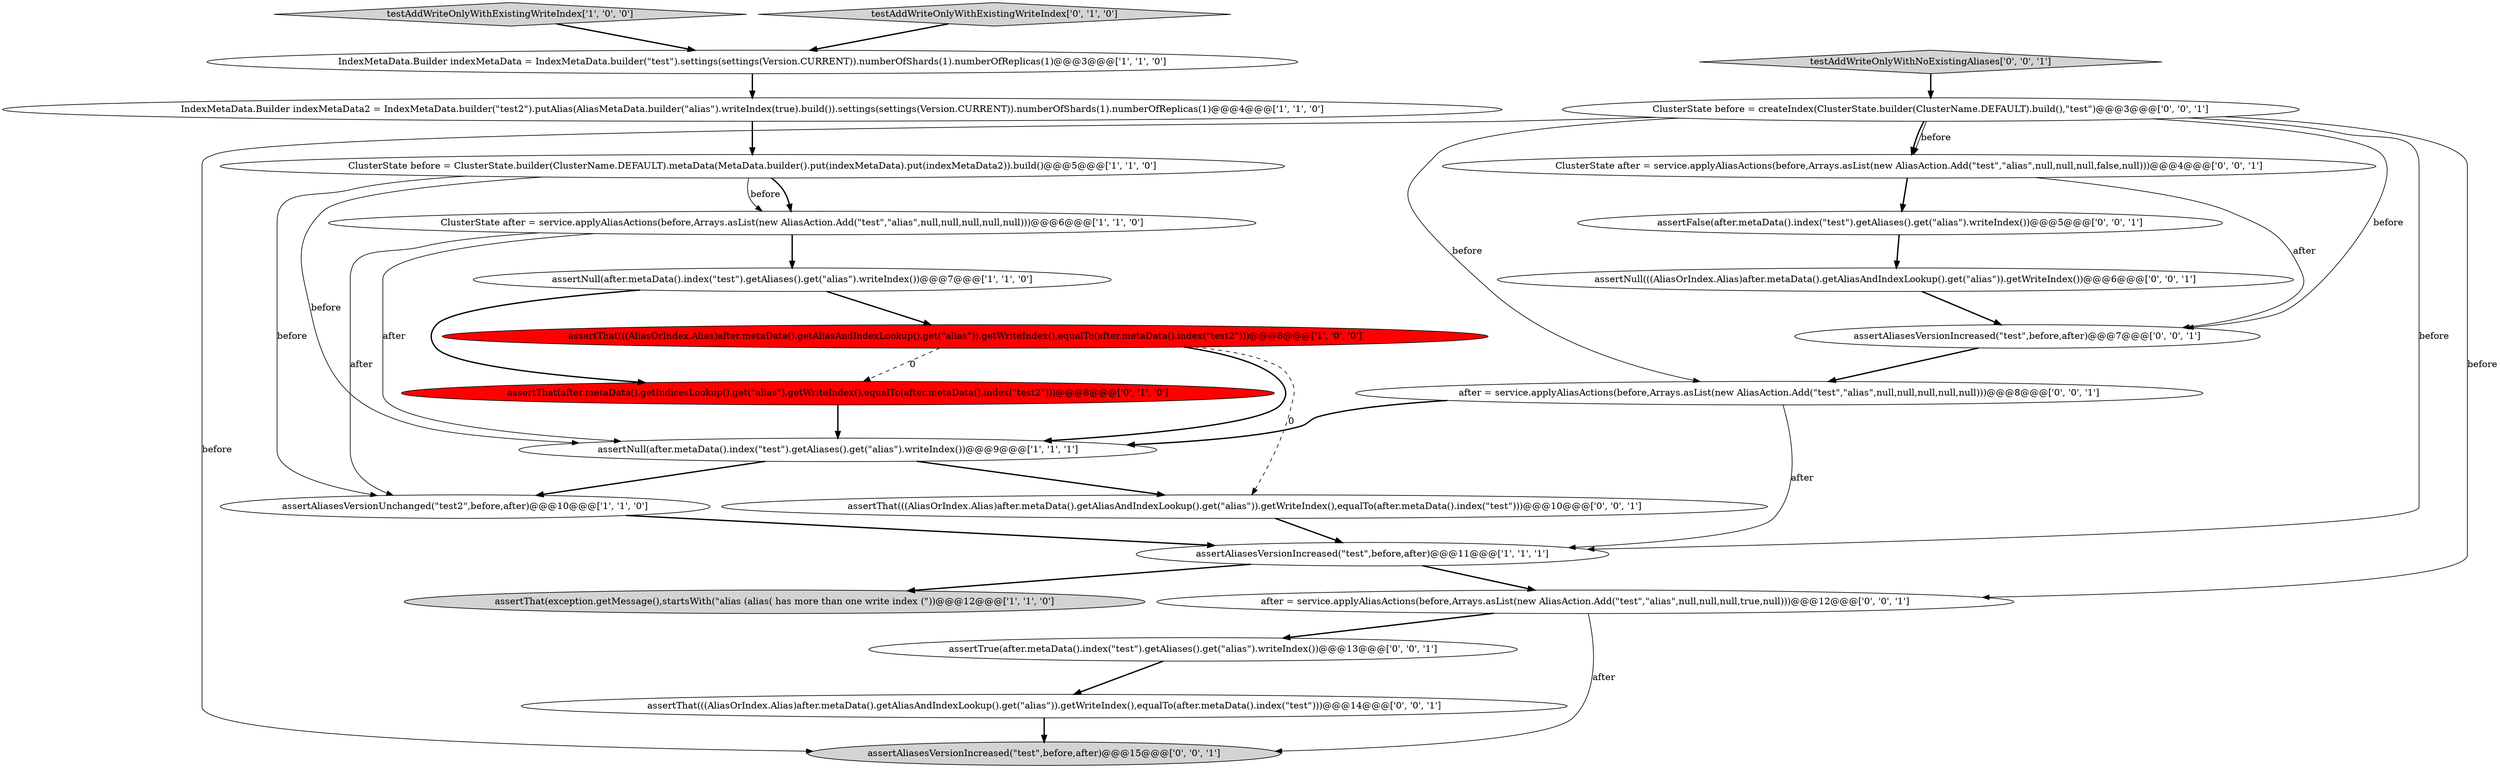 digraph {
7 [style = filled, label = "assertThat(exception.getMessage(),startsWith(\"alias (alias( has more than one write index (\"))@@@12@@@['1', '1', '0']", fillcolor = lightgray, shape = ellipse image = "AAA0AAABBB1BBB"];
20 [style = filled, label = "ClusterState after = service.applyAliasActions(before,Arrays.asList(new AliasAction.Add(\"test\",\"alias\",null,null,null,false,null)))@@@4@@@['0', '0', '1']", fillcolor = white, shape = ellipse image = "AAA0AAABBB3BBB"];
16 [style = filled, label = "assertAliasesVersionIncreased(\"test\",before,after)@@@7@@@['0', '0', '1']", fillcolor = white, shape = ellipse image = "AAA0AAABBB3BBB"];
21 [style = filled, label = "assertNull(((AliasOrIndex.Alias)after.metaData().getAliasAndIndexLookup().get(\"alias\")).getWriteIndex())@@@6@@@['0', '0', '1']", fillcolor = white, shape = ellipse image = "AAA0AAABBB3BBB"];
5 [style = filled, label = "assertNull(after.metaData().index(\"test\").getAliases().get(\"alias\").writeIndex())@@@7@@@['1', '1', '0']", fillcolor = white, shape = ellipse image = "AAA0AAABBB1BBB"];
22 [style = filled, label = "assertAliasesVersionIncreased(\"test\",before,after)@@@15@@@['0', '0', '1']", fillcolor = lightgray, shape = ellipse image = "AAA0AAABBB3BBB"];
8 [style = filled, label = "IndexMetaData.Builder indexMetaData2 = IndexMetaData.builder(\"test2\").putAlias(AliasMetaData.builder(\"alias\").writeIndex(true).build()).settings(settings(Version.CURRENT)).numberOfShards(1).numberOfReplicas(1)@@@4@@@['1', '1', '0']", fillcolor = white, shape = ellipse image = "AAA0AAABBB1BBB"];
18 [style = filled, label = "after = service.applyAliasActions(before,Arrays.asList(new AliasAction.Add(\"test\",\"alias\",null,null,null,null,null)))@@@8@@@['0', '0', '1']", fillcolor = white, shape = ellipse image = "AAA0AAABBB3BBB"];
9 [style = filled, label = "IndexMetaData.Builder indexMetaData = IndexMetaData.builder(\"test\").settings(settings(Version.CURRENT)).numberOfShards(1).numberOfReplicas(1)@@@3@@@['1', '1', '0']", fillcolor = white, shape = ellipse image = "AAA0AAABBB1BBB"];
17 [style = filled, label = "ClusterState before = createIndex(ClusterState.builder(ClusterName.DEFAULT).build(),\"test\")@@@3@@@['0', '0', '1']", fillcolor = white, shape = ellipse image = "AAA0AAABBB3BBB"];
10 [style = filled, label = "testAddWriteOnlyWithExistingWriteIndex['1', '0', '0']", fillcolor = lightgray, shape = diamond image = "AAA0AAABBB1BBB"];
14 [style = filled, label = "assertFalse(after.metaData().index(\"test\").getAliases().get(\"alias\").writeIndex())@@@5@@@['0', '0', '1']", fillcolor = white, shape = ellipse image = "AAA0AAABBB3BBB"];
6 [style = filled, label = "ClusterState before = ClusterState.builder(ClusterName.DEFAULT).metaData(MetaData.builder().put(indexMetaData).put(indexMetaData2)).build()@@@5@@@['1', '1', '0']", fillcolor = white, shape = ellipse image = "AAA0AAABBB1BBB"];
4 [style = filled, label = "assertThat(((AliasOrIndex.Alias)after.metaData().getAliasAndIndexLookup().get(\"alias\")).getWriteIndex(),equalTo(after.metaData().index(\"test2\")))@@@8@@@['1', '0', '0']", fillcolor = red, shape = ellipse image = "AAA1AAABBB1BBB"];
3 [style = filled, label = "assertNull(after.metaData().index(\"test\").getAliases().get(\"alias\").writeIndex())@@@9@@@['1', '1', '1']", fillcolor = white, shape = ellipse image = "AAA0AAABBB1BBB"];
23 [style = filled, label = "assertTrue(after.metaData().index(\"test\").getAliases().get(\"alias\").writeIndex())@@@13@@@['0', '0', '1']", fillcolor = white, shape = ellipse image = "AAA0AAABBB3BBB"];
11 [style = filled, label = "assertThat(after.metaData().getIndicesLookup().get(\"alias\").getWriteIndex(),equalTo(after.metaData().index(\"test2\")))@@@8@@@['0', '1', '0']", fillcolor = red, shape = ellipse image = "AAA1AAABBB2BBB"];
2 [style = filled, label = "assertAliasesVersionUnchanged(\"test2\",before,after)@@@10@@@['1', '1', '0']", fillcolor = white, shape = ellipse image = "AAA0AAABBB1BBB"];
13 [style = filled, label = "assertThat(((AliasOrIndex.Alias)after.metaData().getAliasAndIndexLookup().get(\"alias\")).getWriteIndex(),equalTo(after.metaData().index(\"test\")))@@@14@@@['0', '0', '1']", fillcolor = white, shape = ellipse image = "AAA0AAABBB3BBB"];
15 [style = filled, label = "after = service.applyAliasActions(before,Arrays.asList(new AliasAction.Add(\"test\",\"alias\",null,null,null,true,null)))@@@12@@@['0', '0', '1']", fillcolor = white, shape = ellipse image = "AAA0AAABBB3BBB"];
0 [style = filled, label = "ClusterState after = service.applyAliasActions(before,Arrays.asList(new AliasAction.Add(\"test\",\"alias\",null,null,null,null,null)))@@@6@@@['1', '1', '0']", fillcolor = white, shape = ellipse image = "AAA0AAABBB1BBB"];
19 [style = filled, label = "assertThat(((AliasOrIndex.Alias)after.metaData().getAliasAndIndexLookup().get(\"alias\")).getWriteIndex(),equalTo(after.metaData().index(\"test\")))@@@10@@@['0', '0', '1']", fillcolor = white, shape = ellipse image = "AAA0AAABBB3BBB"];
1 [style = filled, label = "assertAliasesVersionIncreased(\"test\",before,after)@@@11@@@['1', '1', '1']", fillcolor = white, shape = ellipse image = "AAA0AAABBB1BBB"];
12 [style = filled, label = "testAddWriteOnlyWithExistingWriteIndex['0', '1', '0']", fillcolor = lightgray, shape = diamond image = "AAA0AAABBB2BBB"];
24 [style = filled, label = "testAddWriteOnlyWithNoExistingAliases['0', '0', '1']", fillcolor = lightgray, shape = diamond image = "AAA0AAABBB3BBB"];
6->3 [style = solid, label="before"];
0->2 [style = solid, label="after"];
4->3 [style = bold, label=""];
18->3 [style = bold, label=""];
15->23 [style = bold, label=""];
18->1 [style = solid, label="after"];
16->18 [style = bold, label=""];
17->18 [style = solid, label="before"];
2->1 [style = bold, label=""];
1->15 [style = bold, label=""];
20->16 [style = solid, label="after"];
8->6 [style = bold, label=""];
6->0 [style = bold, label=""];
20->14 [style = bold, label=""];
15->22 [style = solid, label="after"];
9->8 [style = bold, label=""];
12->9 [style = bold, label=""];
6->0 [style = solid, label="before"];
1->7 [style = bold, label=""];
17->20 [style = solid, label="before"];
0->3 [style = solid, label="after"];
19->1 [style = bold, label=""];
3->2 [style = bold, label=""];
3->19 [style = bold, label=""];
17->16 [style = solid, label="before"];
11->3 [style = bold, label=""];
23->13 [style = bold, label=""];
5->4 [style = bold, label=""];
17->22 [style = solid, label="before"];
24->17 [style = bold, label=""];
6->2 [style = solid, label="before"];
21->16 [style = bold, label=""];
4->19 [style = dashed, label="0"];
17->15 [style = solid, label="before"];
10->9 [style = bold, label=""];
5->11 [style = bold, label=""];
13->22 [style = bold, label=""];
17->1 [style = solid, label="before"];
4->11 [style = dashed, label="0"];
14->21 [style = bold, label=""];
0->5 [style = bold, label=""];
17->20 [style = bold, label=""];
}

